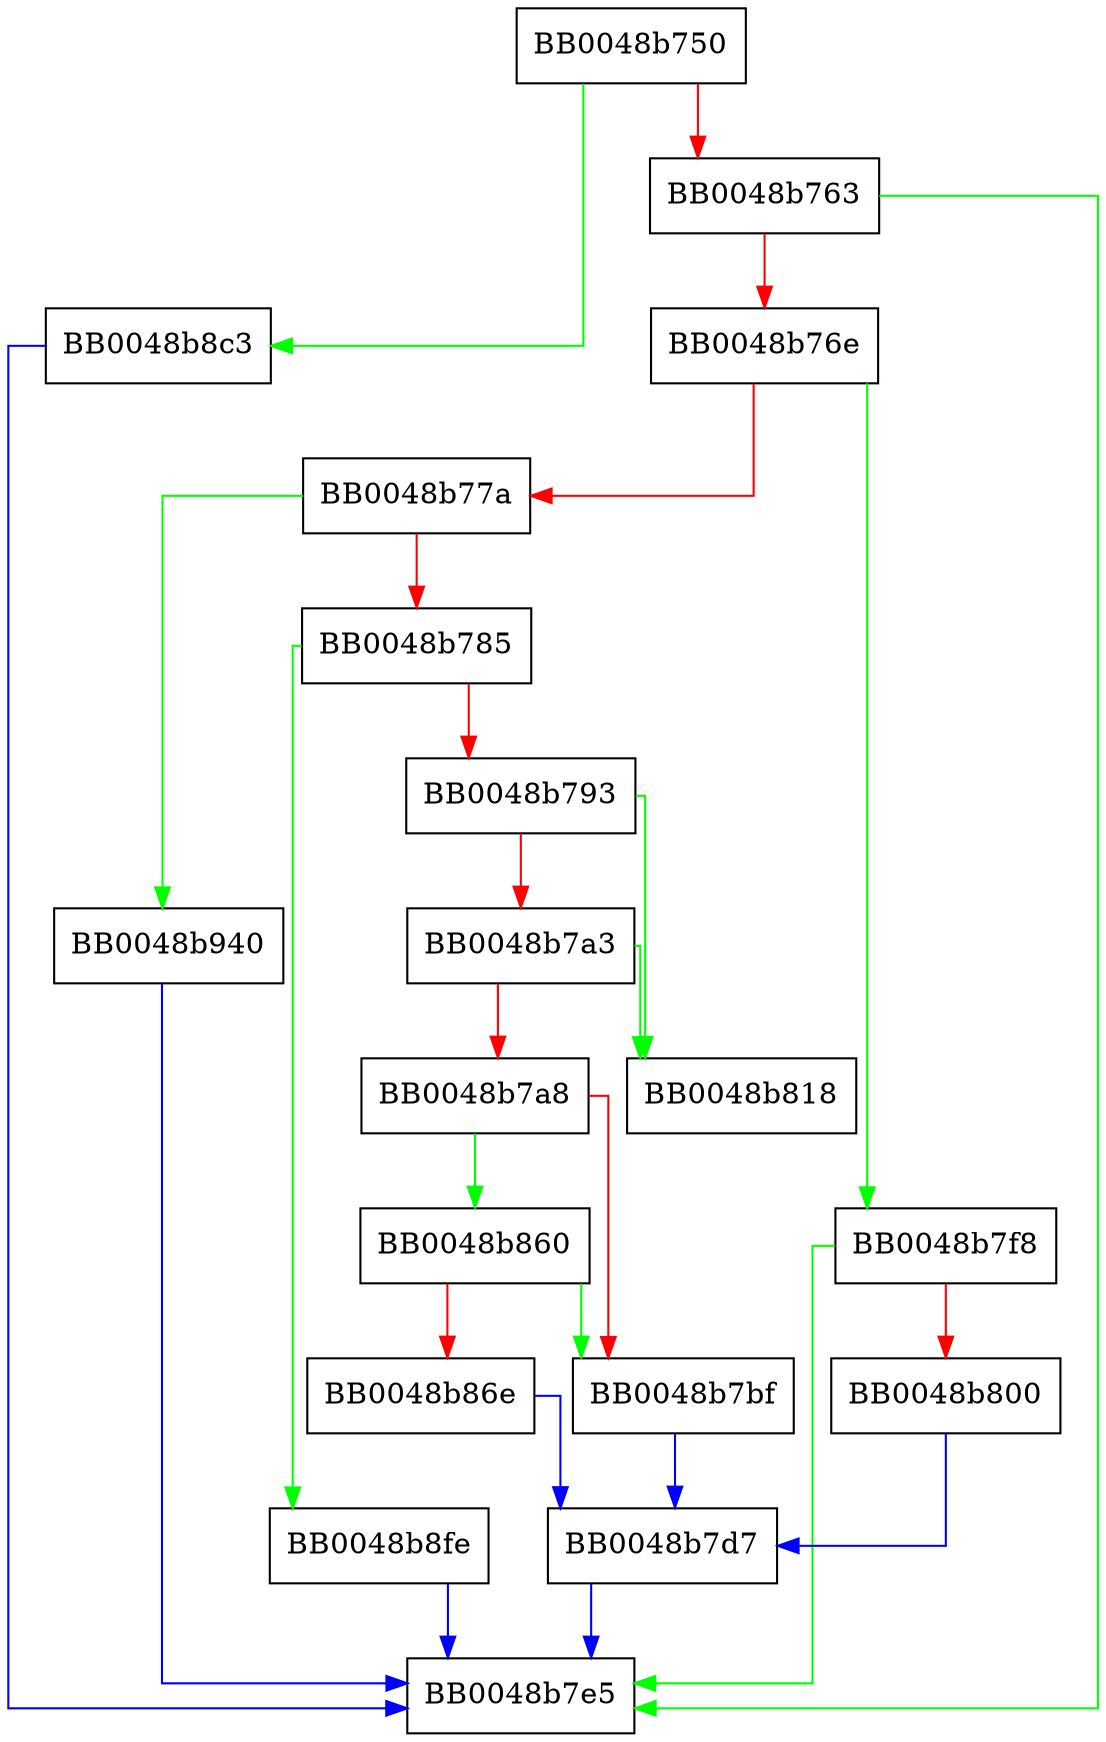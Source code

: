 digraph SSL_write {
  node [shape="box"];
  graph [splines=ortho];
  BB0048b750 -> BB0048b8c3 [color="green"];
  BB0048b750 -> BB0048b763 [color="red"];
  BB0048b763 -> BB0048b7e5 [color="green"];
  BB0048b763 -> BB0048b76e [color="red"];
  BB0048b76e -> BB0048b7f8 [color="green"];
  BB0048b76e -> BB0048b77a [color="red"];
  BB0048b77a -> BB0048b940 [color="green"];
  BB0048b77a -> BB0048b785 [color="red"];
  BB0048b785 -> BB0048b8fe [color="green"];
  BB0048b785 -> BB0048b793 [color="red"];
  BB0048b793 -> BB0048b818 [color="green"];
  BB0048b793 -> BB0048b7a3 [color="red"];
  BB0048b7a3 -> BB0048b818 [color="green"];
  BB0048b7a3 -> BB0048b7a8 [color="red"];
  BB0048b7a8 -> BB0048b860 [color="green"];
  BB0048b7a8 -> BB0048b7bf [color="red"];
  BB0048b7bf -> BB0048b7d7 [color="blue"];
  BB0048b7d7 -> BB0048b7e5 [color="blue"];
  BB0048b7f8 -> BB0048b7e5 [color="green"];
  BB0048b7f8 -> BB0048b800 [color="red"];
  BB0048b800 -> BB0048b7d7 [color="blue"];
  BB0048b860 -> BB0048b7bf [color="green"];
  BB0048b860 -> BB0048b86e [color="red"];
  BB0048b86e -> BB0048b7d7 [color="blue"];
  BB0048b8c3 -> BB0048b7e5 [color="blue"];
  BB0048b8fe -> BB0048b7e5 [color="blue"];
  BB0048b940 -> BB0048b7e5 [color="blue"];
}